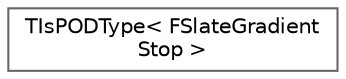 digraph "Graphical Class Hierarchy"
{
 // INTERACTIVE_SVG=YES
 // LATEX_PDF_SIZE
  bgcolor="transparent";
  edge [fontname=Helvetica,fontsize=10,labelfontname=Helvetica,labelfontsize=10];
  node [fontname=Helvetica,fontsize=10,shape=box,height=0.2,width=0.4];
  rankdir="LR";
  Node0 [id="Node000000",label="TIsPODType\< FSlateGradient\lStop \>",height=0.2,width=0.4,color="grey40", fillcolor="white", style="filled",URL="$d3/d20/structTIsPODType_3_01FSlateGradientStop_01_4.html",tooltip=" "];
}
